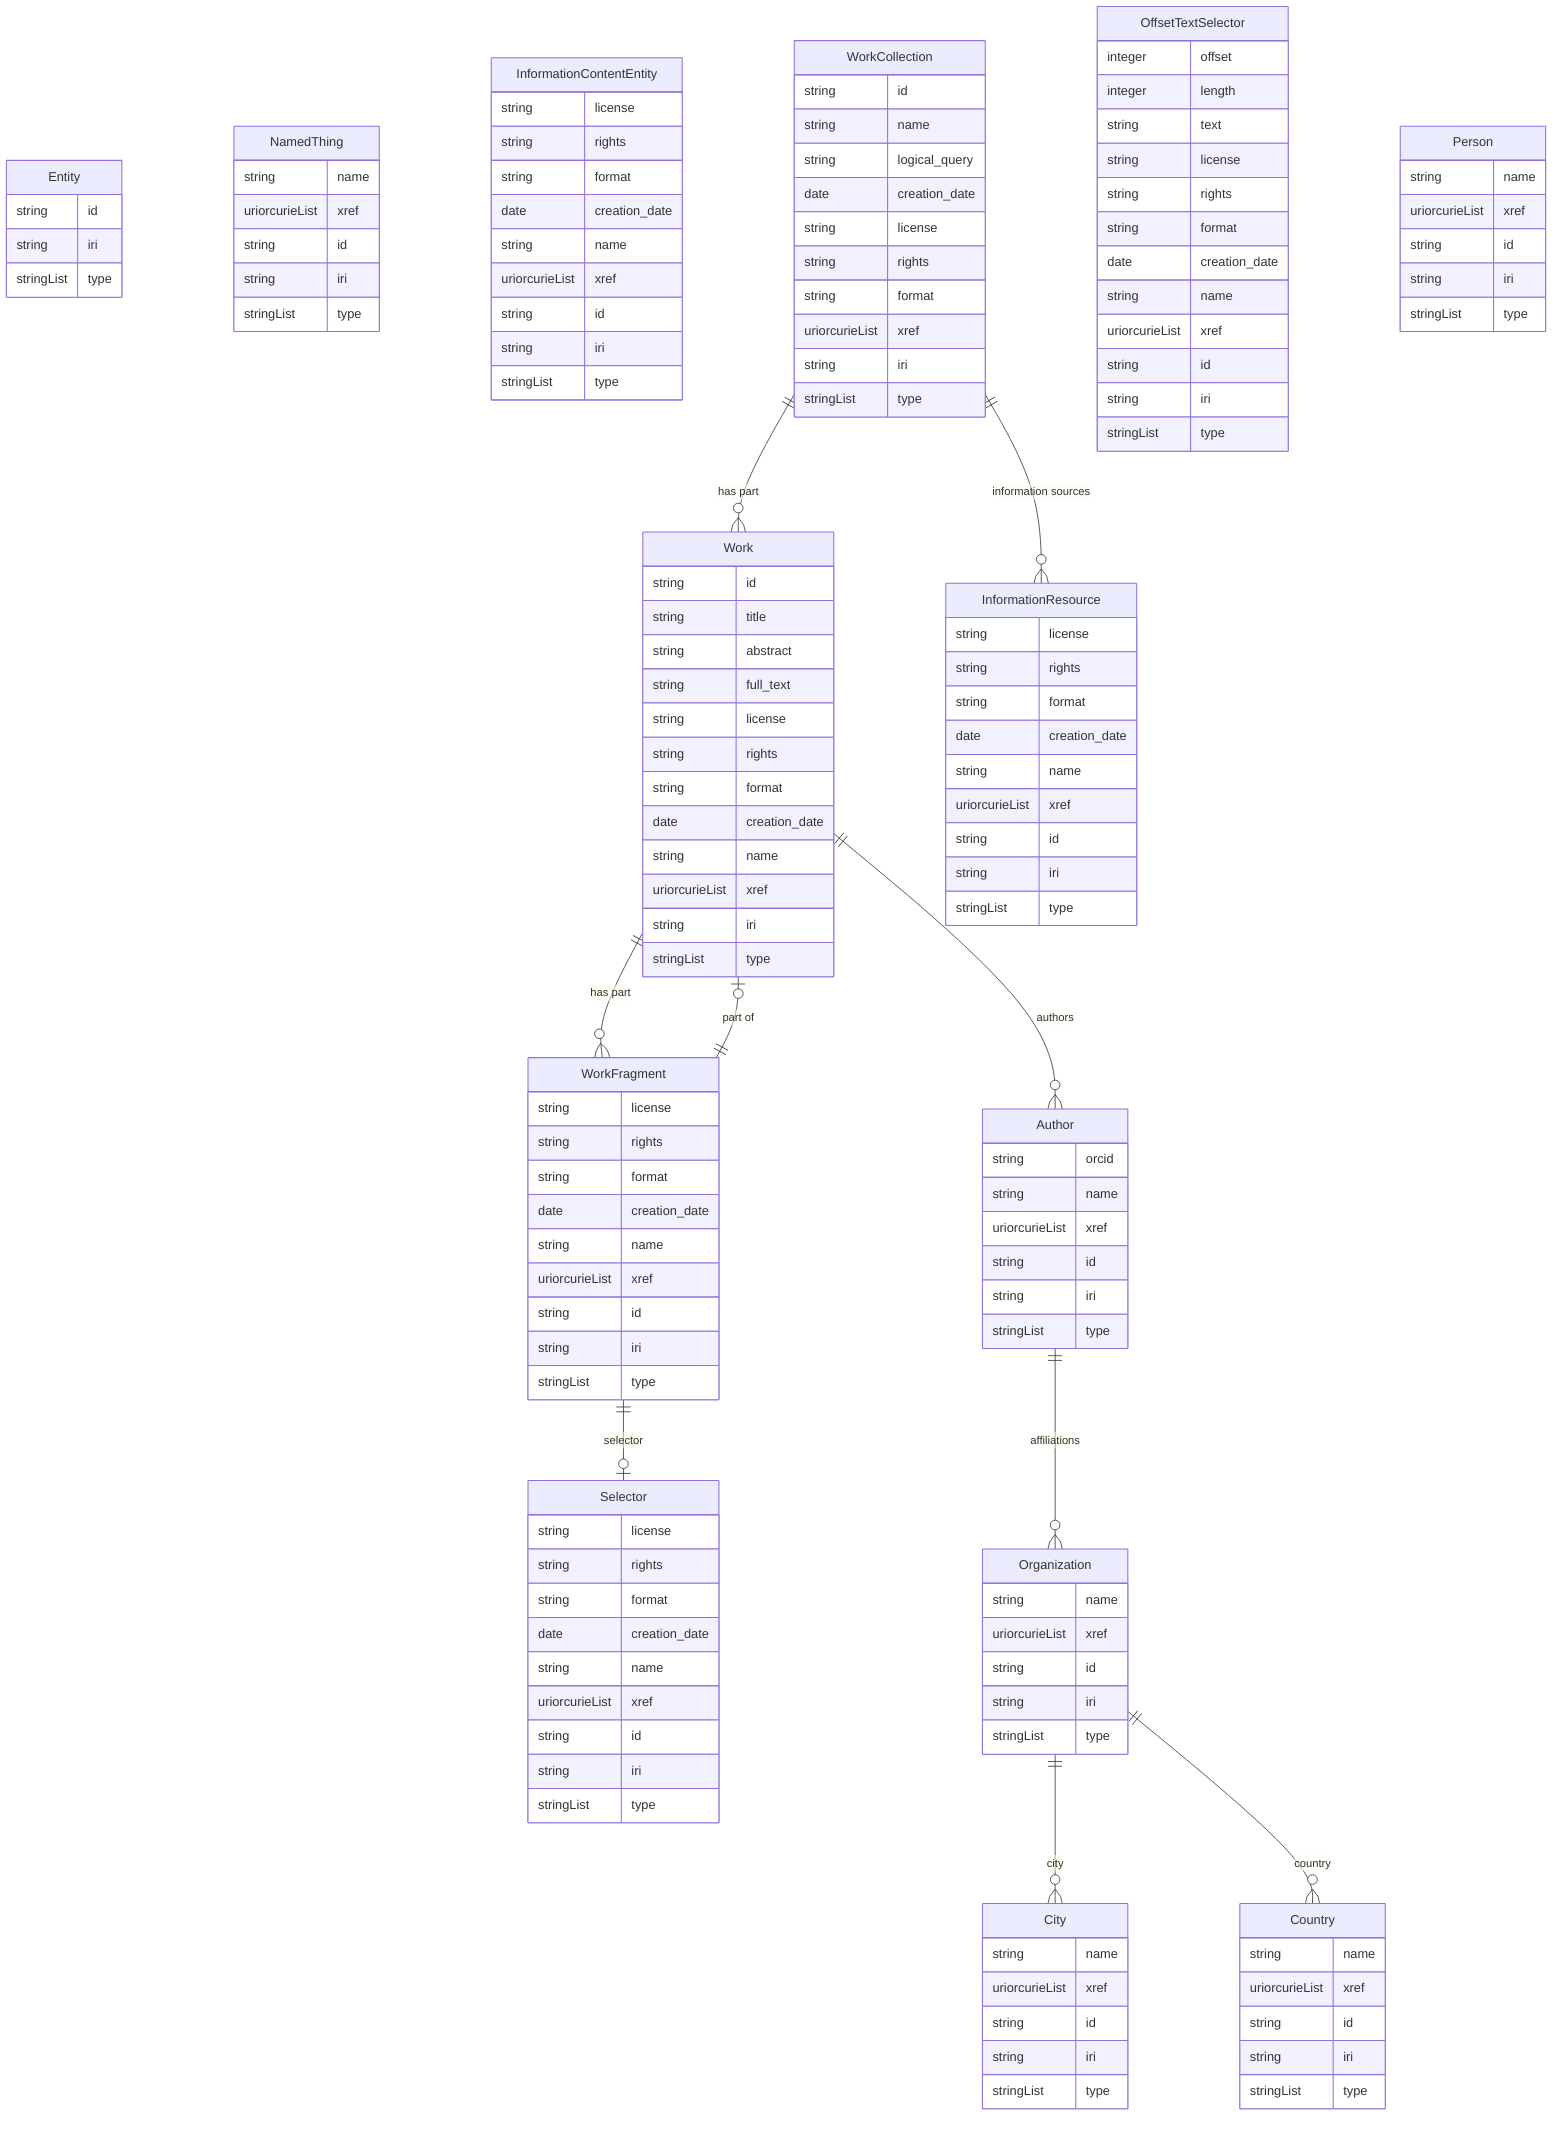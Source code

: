 erDiagram
Entity {
    string id  
    string iri  
    stringList type  
}
NamedThing {
    string name  
    uriorcurieList xref  
    string id  
    string iri  
    stringList type  
}
InformationContentEntity {
    string license  
    string rights  
    string format  
    date creation_date  
    string name  
    uriorcurieList xref  
    string id  
    string iri  
    stringList type  
}
Work {
    string id  
    string title  
    string abstract  
    string full_text  
    string license  
    string rights  
    string format  
    date creation_date  
    string name  
    uriorcurieList xref  
    string iri  
    stringList type  
}
InformationResource {
    string license  
    string rights  
    string format  
    date creation_date  
    string name  
    uriorcurieList xref  
    string id  
    string iri  
    stringList type  
}
WorkCollection {
    string id  
    string name  
    string logical_query  
    date creation_date  
    string license  
    string rights  
    string format  
    uriorcurieList xref  
    string iri  
    stringList type  
}
WorkFragment {
    string license  
    string rights  
    string format  
    date creation_date  
    string name  
    uriorcurieList xref  
    string id  
    string iri  
    stringList type  
}
Selector {
    string license  
    string rights  
    string format  
    date creation_date  
    string name  
    uriorcurieList xref  
    string id  
    string iri  
    stringList type  
}
OffsetTextSelector {
    integer offset  
    integer length  
    string text  
    string license  
    string rights  
    string format  
    date creation_date  
    string name  
    uriorcurieList xref  
    string id  
    string iri  
    stringList type  
}
Person {
    string name  
    uriorcurieList xref  
    string id  
    string iri  
    stringList type  
}
Author {
    string orcid  
    string name  
    uriorcurieList xref  
    string id  
    string iri  
    stringList type  
}
Organization {
    string name  
    uriorcurieList xref  
    string id  
    string iri  
    stringList type  
}
City {
    string name  
    uriorcurieList xref  
    string id  
    string iri  
    stringList type  
}
Country {
    string name  
    uriorcurieList xref  
    string id  
    string iri  
    stringList type  
}

Work ||--}o WorkFragment : "has part"
Work ||--}o Author : "authors"
WorkCollection ||--}o InformationResource : "information sources"
WorkCollection ||--}o Work : "has part"
WorkFragment ||--|o Work : "part of"
WorkFragment ||--|o Selector : "selector"
Author ||--}o Organization : "affiliations"
Organization ||--}o City : "city"
Organization ||--}o Country : "country"